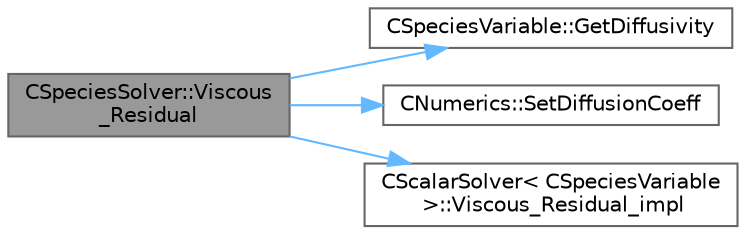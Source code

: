 digraph "CSpeciesSolver::Viscous_Residual"
{
 // LATEX_PDF_SIZE
  bgcolor="transparent";
  edge [fontname=Helvetica,fontsize=10,labelfontname=Helvetica,labelfontsize=10];
  node [fontname=Helvetica,fontsize=10,shape=box,height=0.2,width=0.4];
  rankdir="LR";
  Node1 [id="Node000001",label="CSpeciesSolver::Viscous\l_Residual",height=0.2,width=0.4,color="gray40", fillcolor="grey60", style="filled", fontcolor="black",tooltip="Compute the viscous flux for the turbulent equation at a particular edge."];
  Node1 -> Node2 [id="edge1_Node000001_Node000002",color="steelblue1",style="solid",tooltip=" "];
  Node2 [id="Node000002",label="CSpeciesVariable::GetDiffusivity",height=0.2,width=0.4,color="grey40", fillcolor="white", style="filled",URL="$classCSpeciesVariable.html#aae13cb2b3f3513150226afaa146b2cef",tooltip="Get the value of the mass diffusivity."];
  Node1 -> Node3 [id="edge2_Node000001_Node000003",color="steelblue1",style="solid",tooltip=" "];
  Node3 [id="Node000003",label="CNumerics::SetDiffusionCoeff",height=0.2,width=0.4,color="grey40", fillcolor="white", style="filled",URL="$classCNumerics.html#af6b1e11963e6a4b8ec03459f8bcccf6a",tooltip="Set the diffusion coefficient."];
  Node1 -> Node4 [id="edge3_Node000001_Node000004",color="steelblue1",style="solid",tooltip=" "];
  Node4 [id="Node000004",label="CScalarSolver\< CSpeciesVariable\l \>::Viscous_Residual_impl",height=0.2,width=0.4,color="grey40", fillcolor="white", style="filled",URL="$classCScalarSolver.html#a475526431776d89e1749cb7792e7e89c",tooltip="Compute the viscous flux for the scalar equation at a particular edge."];
}

